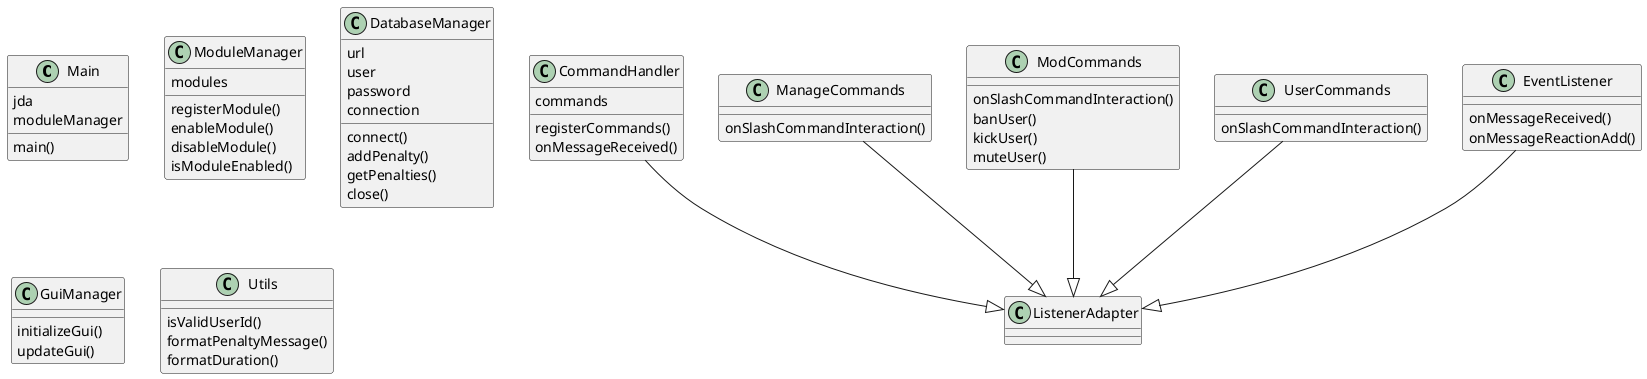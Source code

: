 @startuml
class Main {
  jda
  moduleManager
  main()
}
class CommandHandler {
  commands
  registerCommands()
  onMessageReceived()
}
CommandHandler --|> ListenerAdapter
class ModuleManager {
  modules
  registerModule()
  enableModule()
  disableModule()
  isModuleEnabled()
}
class ManageCommands {
  onSlashCommandInteraction()
}
ManageCommands --|> ListenerAdapter
class ModCommands {
  onSlashCommandInteraction()
  banUser()
  kickUser()
  muteUser()
}
ModCommands --|> ListenerAdapter
class UserCommands {
  onSlashCommandInteraction()
}
UserCommands --|> ListenerAdapter
class DatabaseManager {
  url
  user
  password
  connection
  connect()
  addPenalty()
  getPenalties()
  close()
}
class EventListener {
  onMessageReceived()
  onMessageReactionAdd()
}
EventListener --|> ListenerAdapter
class GuiManager {
  initializeGui()
  updateGui()
}
class Utils {
  isValidUserId()
  formatPenaltyMessage()
  formatDuration()
}
@enduml
